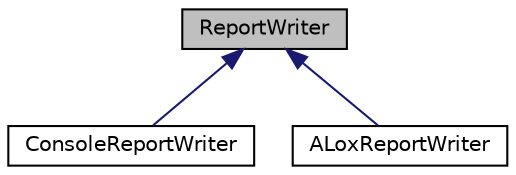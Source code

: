 digraph "ReportWriter"
{
  edge [fontname="Helvetica",fontsize="10",labelfontname="Helvetica",labelfontsize="10"];
  node [fontname="Helvetica",fontsize="10",shape=record];
  Node1 [label="ReportWriter",height=0.2,width=0.4,color="black", fillcolor="grey75", style="filled", fontcolor="black"];
  Node1 -> Node2 [dir="back",color="midnightblue",fontsize="10",style="solid",fontname="Helvetica"];
  Node1 -> Node3 [dir="back",color="midnightblue",fontsize="10",style="solid",fontname="Helvetica"];
  Node2 [label="ConsoleReportWriter",height=0.2,width=0.4,color="black", fillcolor="white", style="filled",URL="$classaworx_1_1lib_1_1ConsoleReportWriter.html"];
  Node3 [label="ALoxReportWriter",height=0.2,width=0.4,color="black", fillcolor="white", style="filled",URL="$classaworx_1_1lox_1_1ALoxReportWriter.html"];
}

